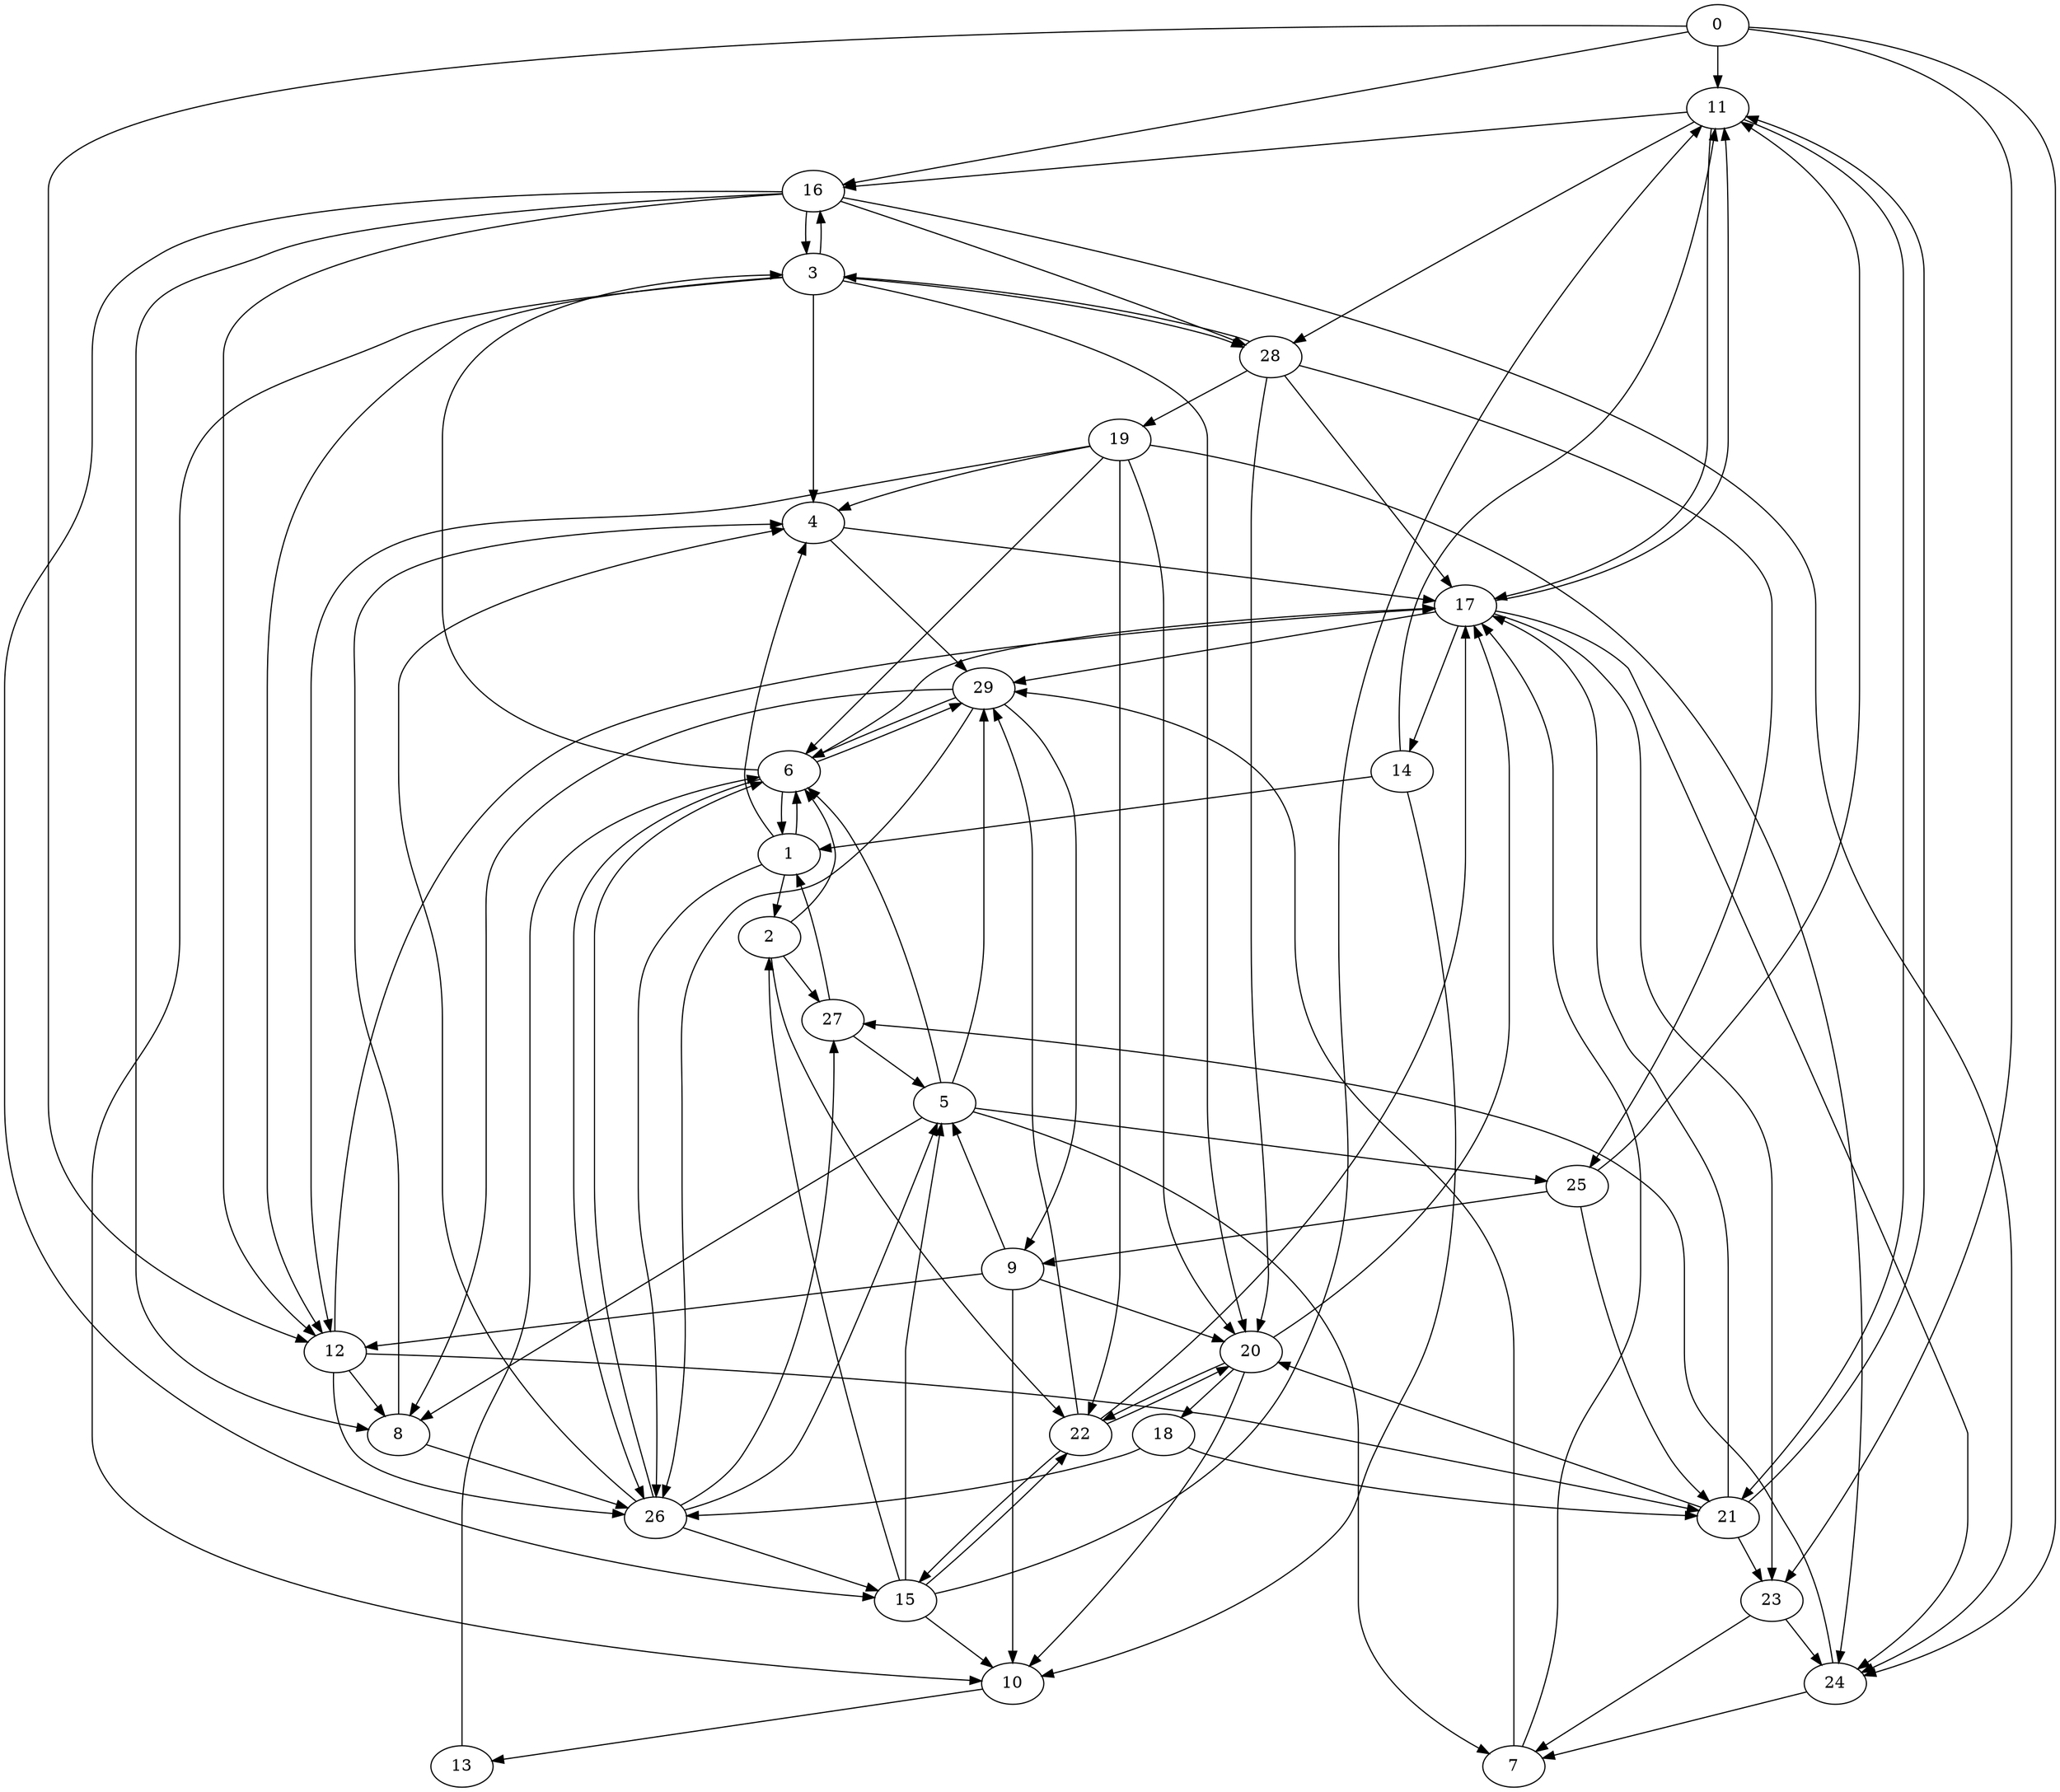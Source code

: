 digraph G {
0;
1;
2;
3;
4;
5;
6;
7;
8;
9;
10;
11;
12;
13;
14;
15;
16;
17;
18;
19;
20;
21;
22;
23;
24;
25;
26;
27;
28;
29;
0 -> 24 [weight=4000];
0 -> 12 [weight=3000];
0 -> 23 [weight=2000];
0 -> 16 [weight=2000];
0 -> 11 [weight=8000];
1 -> 26 [weight=3000];
1 -> 6 [weight=8000];
1 -> 2 [weight=2000];
1 -> 4 [weight=5000];
2 -> 22 [weight=6000];
2 -> 6 [weight=5000];
2 -> 27 [weight=6000];
3 -> 12 [weight=2000];
3 -> 16 [weight=9000];
3 -> 10 [weight=6000];
3 -> 4 [weight=5000];
3 -> 28 [weight=2000];
3 -> 20 [weight=4000];
4 -> 17 [weight=7000];
4 -> 29 [weight=6000];
5 -> 25 [weight=6000];
5 -> 29 [weight=8000];
5 -> 8 [weight=8000];
5 -> 7 [weight=8000];
5 -> 6 [weight=7000];
6 -> 29 [weight=1000];
6 -> 17 [weight=6000];
6 -> 26 [weight=1000];
6 -> 1 [weight=3000];
6 -> 3 [weight=6000];
7 -> 17 [weight=1000];
7 -> 29 [weight=7000];
8 -> 4 [weight=6000];
8 -> 26 [weight=3000];
9 -> 5 [weight=2000];
9 -> 20 [weight=2000];
9 -> 12 [weight=5000];
9 -> 10 [weight=9000];
10 -> 13 [weight=1000];
11 -> 28 [weight=4000];
11 -> 17 [weight=4000];
11 -> 16 [weight=9000];
11 -> 21 [weight=6000];
12 -> 17 [weight=3000];
12 -> 26 [weight=7000];
12 -> 21 [weight=2000];
12 -> 8 [weight=6000];
13 -> 6 [weight=7000];
14 -> 1 [weight=9000];
14 -> 10 [weight=1000];
14 -> 11 [weight=1000];
15 -> 2 [weight=2000];
15 -> 10 [weight=3000];
15 -> 11 [weight=2000];
15 -> 5 [weight=9000];
15 -> 22 [weight=6000];
16 -> 12 [weight=6000];
16 -> 3 [weight=5000];
16 -> 8 [weight=8000];
16 -> 28 [weight=2000];
16 -> 15 [weight=3000];
16 -> 24 [weight=8000];
17 -> 11 [weight=9000];
17 -> 14 [weight=6000];
17 -> 29 [weight=4000];
17 -> 23 [weight=5000];
17 -> 24 [weight=1000];
18 -> 21 [weight=2000];
18 -> 26 [weight=2000];
19 -> 6 [weight=2000];
19 -> 20 [weight=5000];
19 -> 4 [weight=6000];
19 -> 22 [weight=4000];
19 -> 24 [weight=1000];
19 -> 12 [weight=6000];
20 -> 17 [weight=6000];
20 -> 10 [weight=1000];
20 -> 22 [weight=8000];
20 -> 18 [weight=3000];
21 -> 20 [weight=8000];
21 -> 17 [weight=6000];
21 -> 11 [weight=4000];
21 -> 23 [weight=3000];
22 -> 29 [weight=6000];
22 -> 15 [weight=3000];
22 -> 17 [weight=5000];
22 -> 20 [weight=5000];
23 -> 7 [weight=1000];
23 -> 24 [weight=9000];
24 -> 27 [weight=6000];
24 -> 7 [weight=8000];
25 -> 9 [weight=3000];
25 -> 11 [weight=8000];
25 -> 21 [weight=5000];
26 -> 6 [weight=5000];
26 -> 4 [weight=5000];
26 -> 5 [weight=1000];
26 -> 27 [weight=7000];
26 -> 15 [weight=3000];
27 -> 5 [weight=6000];
27 -> 1 [weight=9000];
28 -> 3 [weight=3000];
28 -> 20 [weight=8000];
28 -> 19 [weight=6000];
28 -> 25 [weight=1000];
28 -> 17 [weight=5000];
29 -> 26 [weight=5000];
29 -> 8 [weight=2000];
29 -> 6 [weight=5000];
29 -> 9 [weight=2000];
}